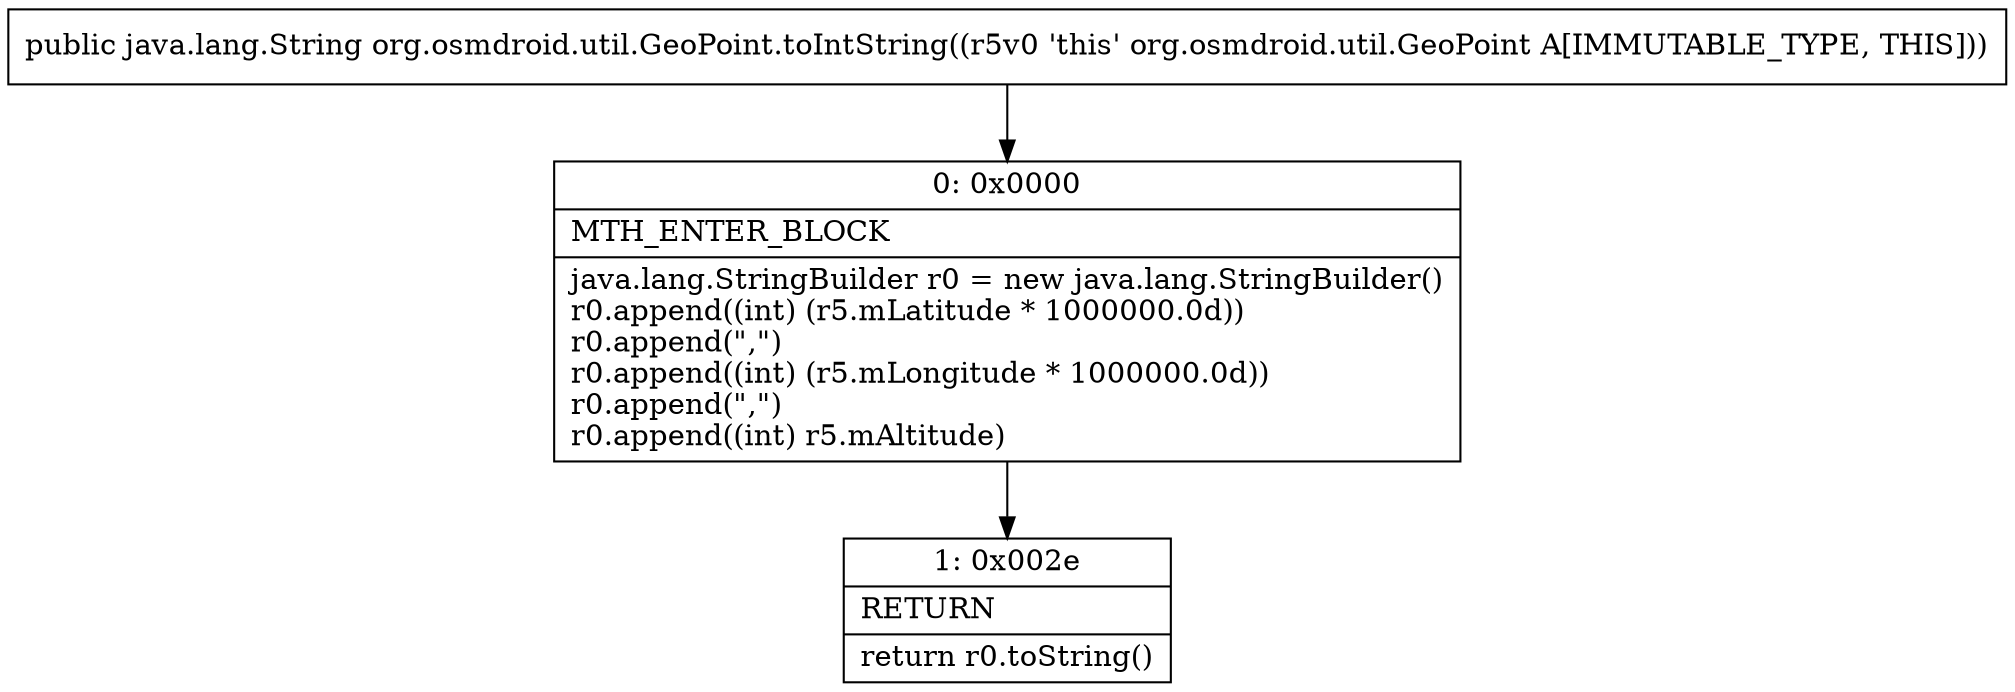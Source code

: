 digraph "CFG fororg.osmdroid.util.GeoPoint.toIntString()Ljava\/lang\/String;" {
Node_0 [shape=record,label="{0\:\ 0x0000|MTH_ENTER_BLOCK\l|java.lang.StringBuilder r0 = new java.lang.StringBuilder()\lr0.append((int) (r5.mLatitude * 1000000.0d))\lr0.append(\",\")\lr0.append((int) (r5.mLongitude * 1000000.0d))\lr0.append(\",\")\lr0.append((int) r5.mAltitude)\l}"];
Node_1 [shape=record,label="{1\:\ 0x002e|RETURN\l|return r0.toString()\l}"];
MethodNode[shape=record,label="{public java.lang.String org.osmdroid.util.GeoPoint.toIntString((r5v0 'this' org.osmdroid.util.GeoPoint A[IMMUTABLE_TYPE, THIS])) }"];
MethodNode -> Node_0;
Node_0 -> Node_1;
}

